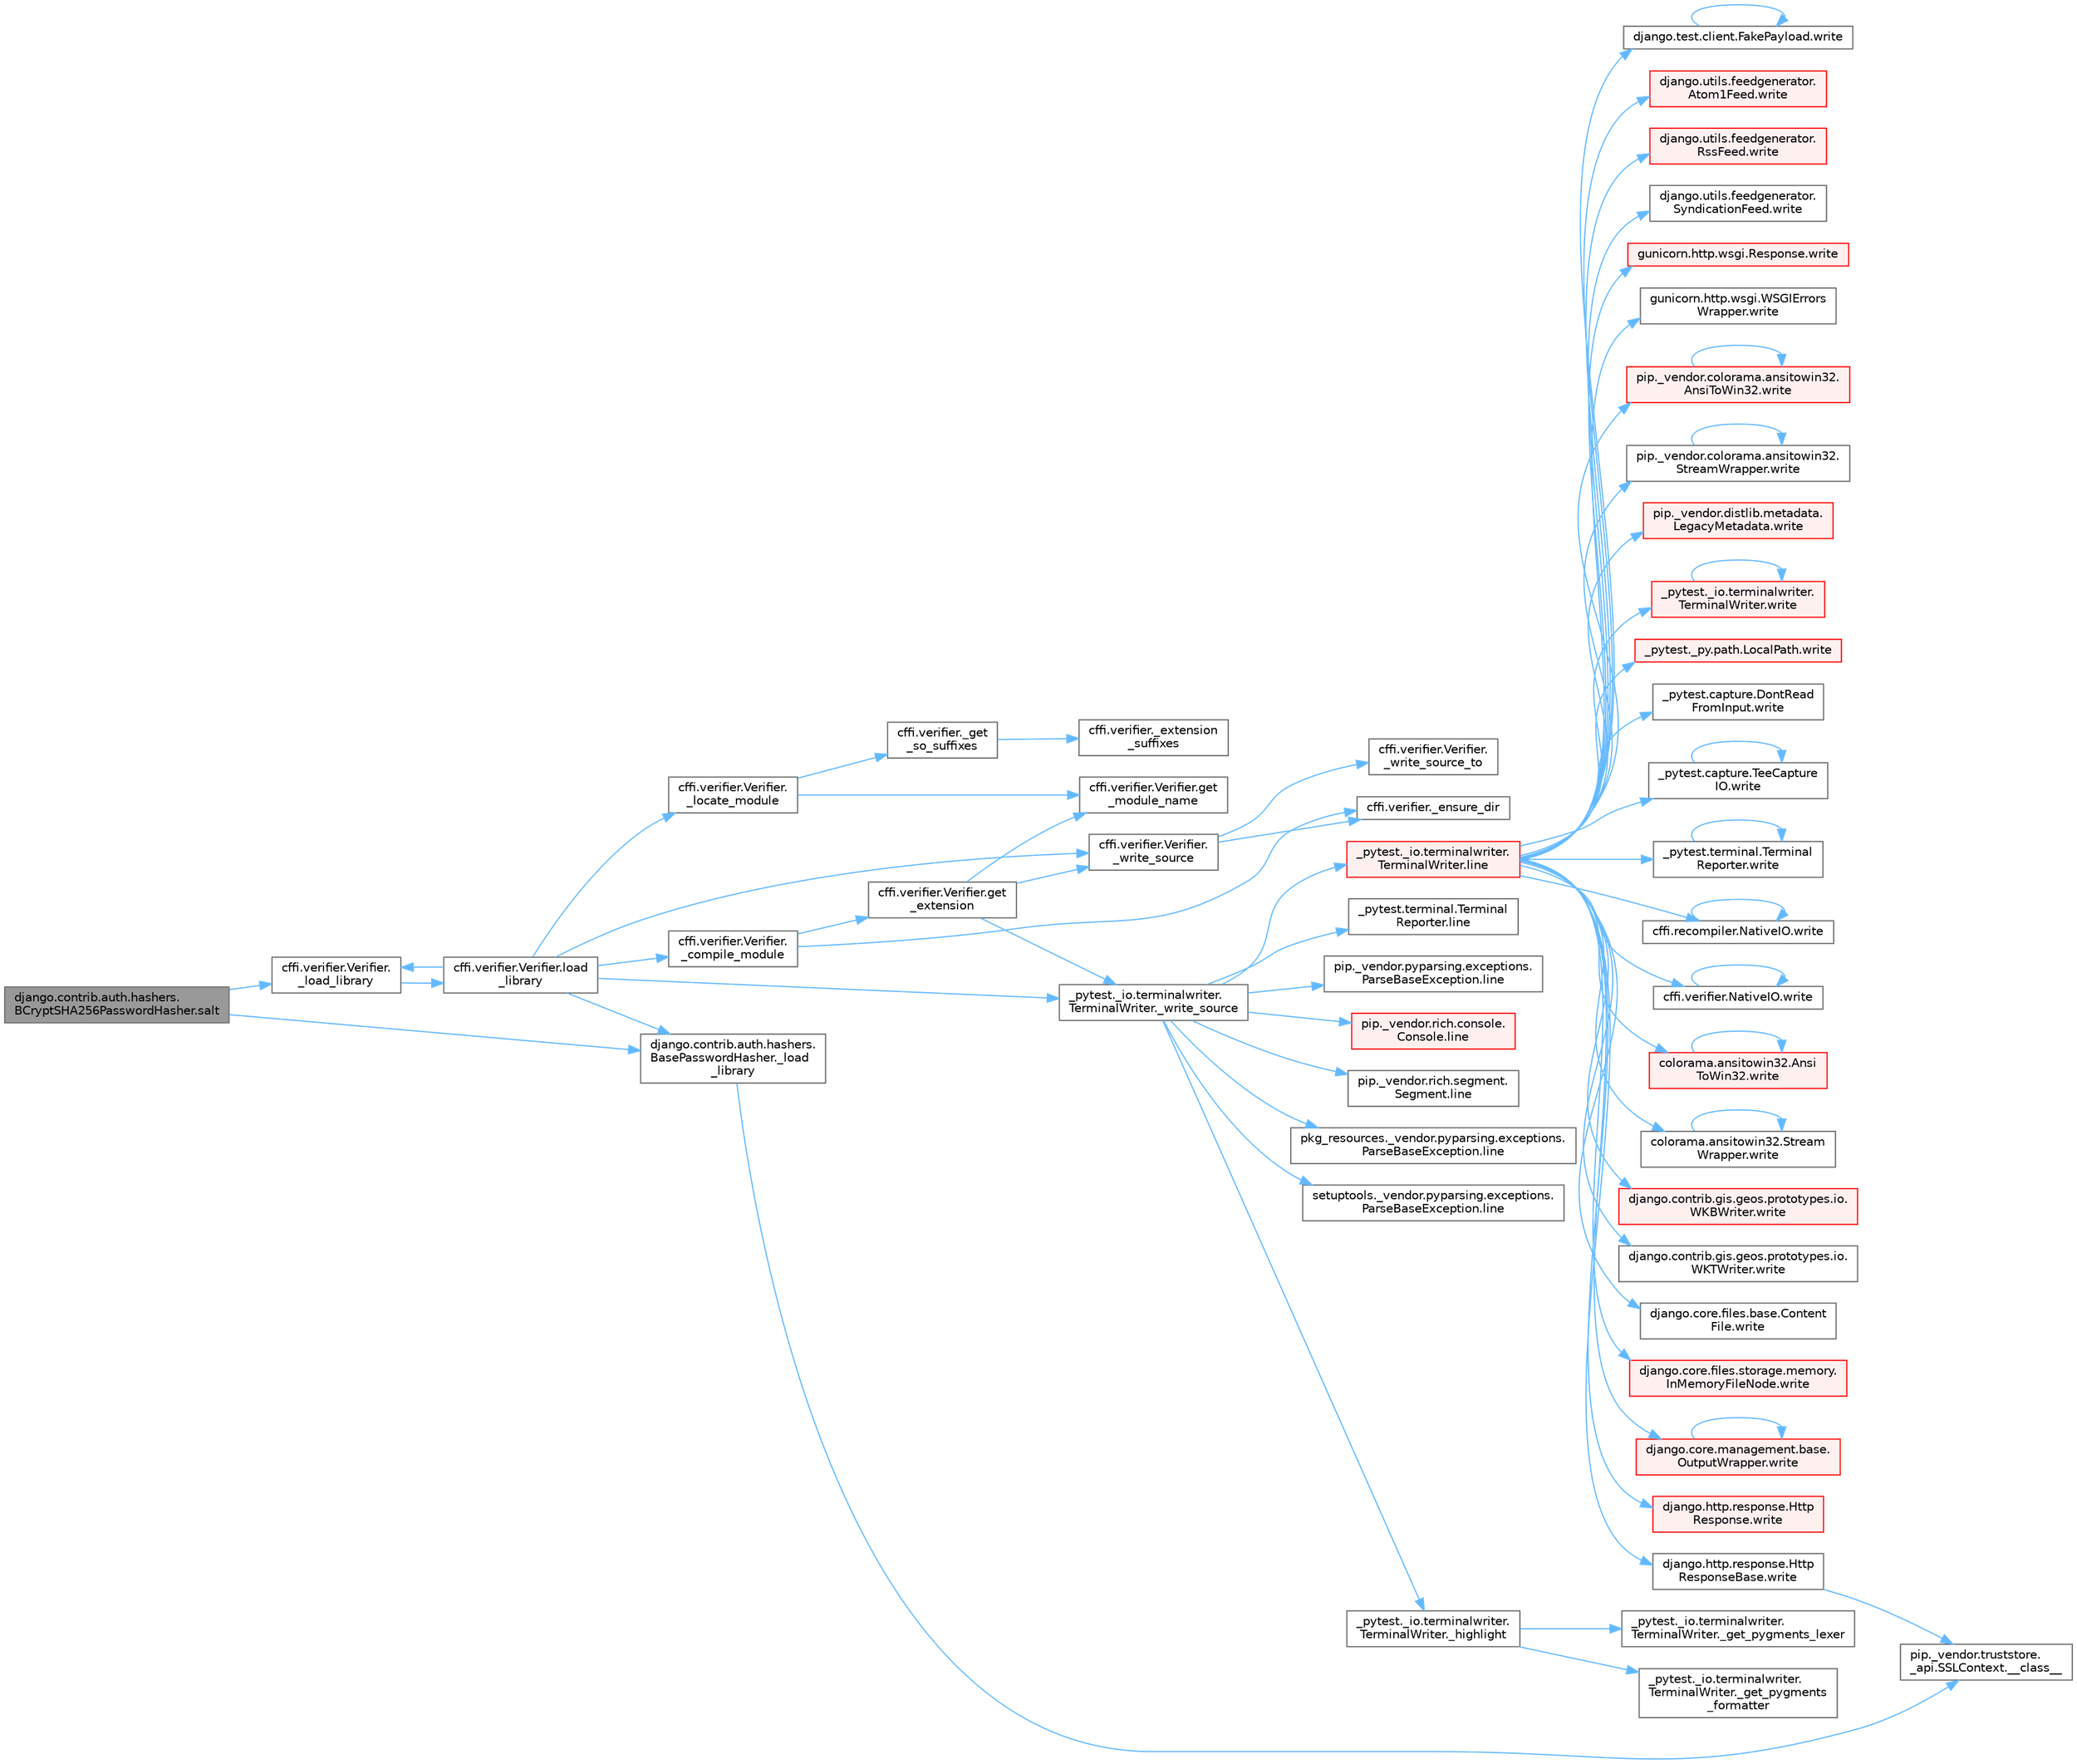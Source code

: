 digraph "django.contrib.auth.hashers.BCryptSHA256PasswordHasher.salt"
{
 // LATEX_PDF_SIZE
  bgcolor="transparent";
  edge [fontname=Helvetica,fontsize=10,labelfontname=Helvetica,labelfontsize=10];
  node [fontname=Helvetica,fontsize=10,shape=box,height=0.2,width=0.4];
  rankdir="LR";
  Node1 [id="Node000001",label="django.contrib.auth.hashers.\lBCryptSHA256PasswordHasher.salt",height=0.2,width=0.4,color="gray40", fillcolor="grey60", style="filled", fontcolor="black",tooltip=" "];
  Node1 -> Node2 [id="edge1_Node000001_Node000002",color="steelblue1",style="solid",tooltip=" "];
  Node2 [id="Node000002",label="cffi.verifier.Verifier.\l_load_library",height=0.2,width=0.4,color="grey40", fillcolor="white", style="filled",URL="$classcffi_1_1verifier_1_1_verifier.html#a9de40d4d3231a07d492a907359b11949",tooltip=" "];
  Node2 -> Node3 [id="edge2_Node000002_Node000003",color="steelblue1",style="solid",tooltip=" "];
  Node3 [id="Node000003",label="cffi.verifier.Verifier.load\l_library",height=0.2,width=0.4,color="grey40", fillcolor="white", style="filled",URL="$classcffi_1_1verifier_1_1_verifier.html#a3f4cc3b50c42913dd0d22dc233524f28",tooltip=" "];
  Node3 -> Node4 [id="edge3_Node000003_Node000004",color="steelblue1",style="solid",tooltip=" "];
  Node4 [id="Node000004",label="cffi.verifier.Verifier.\l_compile_module",height=0.2,width=0.4,color="grey40", fillcolor="white", style="filled",URL="$classcffi_1_1verifier_1_1_verifier.html#ae0d07806ff6796d142c1c6d28a035fdd",tooltip=" "];
  Node4 -> Node5 [id="edge4_Node000004_Node000005",color="steelblue1",style="solid",tooltip=" "];
  Node5 [id="Node000005",label="cffi.verifier._ensure_dir",height=0.2,width=0.4,color="grey40", fillcolor="white", style="filled",URL="$namespacecffi_1_1verifier.html#a387f62286f292e9ae257a61853f24fc3",tooltip=" "];
  Node4 -> Node6 [id="edge5_Node000004_Node000006",color="steelblue1",style="solid",tooltip=" "];
  Node6 [id="Node000006",label="cffi.verifier.Verifier.get\l_extension",height=0.2,width=0.4,color="grey40", fillcolor="white", style="filled",URL="$classcffi_1_1verifier_1_1_verifier.html#af447ee2fbeadedce4b28f517cfb048da",tooltip=" "];
  Node6 -> Node7 [id="edge6_Node000006_Node000007",color="steelblue1",style="solid",tooltip=" "];
  Node7 [id="Node000007",label="_pytest._io.terminalwriter.\lTerminalWriter._write_source",height=0.2,width=0.4,color="grey40", fillcolor="white", style="filled",URL="$class__pytest_1_1__io_1_1terminalwriter_1_1_terminal_writer.html#a3499a8fa1635a0661a3476582408a433",tooltip=" "];
  Node7 -> Node8 [id="edge7_Node000007_Node000008",color="steelblue1",style="solid",tooltip=" "];
  Node8 [id="Node000008",label="_pytest._io.terminalwriter.\lTerminalWriter._highlight",height=0.2,width=0.4,color="grey40", fillcolor="white", style="filled",URL="$class__pytest_1_1__io_1_1terminalwriter_1_1_terminal_writer.html#ad65e7c329139730e9680203e1f40c437",tooltip=" "];
  Node8 -> Node9 [id="edge8_Node000008_Node000009",color="steelblue1",style="solid",tooltip=" "];
  Node9 [id="Node000009",label="_pytest._io.terminalwriter.\lTerminalWriter._get_pygments\l_formatter",height=0.2,width=0.4,color="grey40", fillcolor="white", style="filled",URL="$class__pytest_1_1__io_1_1terminalwriter_1_1_terminal_writer.html#aaf4000da9f62325999edfa7a6db952d2",tooltip=" "];
  Node8 -> Node10 [id="edge9_Node000008_Node000010",color="steelblue1",style="solid",tooltip=" "];
  Node10 [id="Node000010",label="_pytest._io.terminalwriter.\lTerminalWriter._get_pygments_lexer",height=0.2,width=0.4,color="grey40", fillcolor="white", style="filled",URL="$class__pytest_1_1__io_1_1terminalwriter_1_1_terminal_writer.html#aa8412a911c131afbc858bdce60d75da0",tooltip=" "];
  Node7 -> Node11 [id="edge10_Node000007_Node000011",color="steelblue1",style="solid",tooltip=" "];
  Node11 [id="Node000011",label="_pytest._io.terminalwriter.\lTerminalWriter.line",height=0.2,width=0.4,color="red", fillcolor="#FFF0F0", style="filled",URL="$class__pytest_1_1__io_1_1terminalwriter_1_1_terminal_writer.html#a70c206b6c71b946771673c95d93d5d5a",tooltip=" "];
  Node11 -> Node12 [id="edge11_Node000011_Node000012",color="steelblue1",style="solid",tooltip=" "];
  Node12 [id="Node000012",label="_pytest._io.terminalwriter.\lTerminalWriter.write",height=0.2,width=0.4,color="red", fillcolor="#FFF0F0", style="filled",URL="$class__pytest_1_1__io_1_1terminalwriter_1_1_terminal_writer.html#ab011b237aec5bafbe3761ee6eceaa5b1",tooltip=" "];
  Node12 -> Node12 [id="edge12_Node000012_Node000012",color="steelblue1",style="solid",tooltip=" "];
  Node11 -> Node3957 [id="edge13_Node000011_Node003957",color="steelblue1",style="solid",tooltip=" "];
  Node3957 [id="Node003957",label="_pytest._py.path.LocalPath.write",height=0.2,width=0.4,color="red", fillcolor="#FFF0F0", style="filled",URL="$class__pytest_1_1__py_1_1path_1_1_local_path.html#a8f782fcf3e7b991a42259724f3d25de2",tooltip=" "];
  Node11 -> Node3958 [id="edge14_Node000011_Node003958",color="steelblue1",style="solid",tooltip=" "];
  Node3958 [id="Node003958",label="_pytest.capture.DontRead\lFromInput.write",height=0.2,width=0.4,color="grey40", fillcolor="white", style="filled",URL="$class__pytest_1_1capture_1_1_dont_read_from_input.html#a406eef5fc6e2a689e4095b418e34258e",tooltip=" "];
  Node11 -> Node3959 [id="edge15_Node000011_Node003959",color="steelblue1",style="solid",tooltip=" "];
  Node3959 [id="Node003959",label="_pytest.capture.TeeCapture\lIO.write",height=0.2,width=0.4,color="grey40", fillcolor="white", style="filled",URL="$class__pytest_1_1capture_1_1_tee_capture_i_o.html#ad2ae68f89adb705539b1f510ac1d2a06",tooltip=" "];
  Node3959 -> Node3959 [id="edge16_Node003959_Node003959",color="steelblue1",style="solid",tooltip=" "];
  Node11 -> Node3960 [id="edge17_Node000011_Node003960",color="steelblue1",style="solid",tooltip=" "];
  Node3960 [id="Node003960",label="_pytest.terminal.Terminal\lReporter.write",height=0.2,width=0.4,color="grey40", fillcolor="white", style="filled",URL="$class__pytest_1_1terminal_1_1_terminal_reporter.html#a6a83fce851fa9dfdc476bc6fb0d4595b",tooltip=" "];
  Node3960 -> Node3960 [id="edge18_Node003960_Node003960",color="steelblue1",style="solid",tooltip=" "];
  Node11 -> Node3961 [id="edge19_Node000011_Node003961",color="steelblue1",style="solid",tooltip=" "];
  Node3961 [id="Node003961",label="cffi.recompiler.NativeIO.write",height=0.2,width=0.4,color="grey40", fillcolor="white", style="filled",URL="$classcffi_1_1recompiler_1_1_native_i_o.html#a179e7b41f653f51024a2cc98ad72cbbe",tooltip=" "];
  Node3961 -> Node3961 [id="edge20_Node003961_Node003961",color="steelblue1",style="solid",tooltip=" "];
  Node11 -> Node3962 [id="edge21_Node000011_Node003962",color="steelblue1",style="solid",tooltip=" "];
  Node3962 [id="Node003962",label="cffi.verifier.NativeIO.write",height=0.2,width=0.4,color="grey40", fillcolor="white", style="filled",URL="$classcffi_1_1verifier_1_1_native_i_o.html#a9f02f1e437c53293db7389ce253ee238",tooltip=" "];
  Node3962 -> Node3962 [id="edge22_Node003962_Node003962",color="steelblue1",style="solid",tooltip=" "];
  Node11 -> Node3963 [id="edge23_Node000011_Node003963",color="steelblue1",style="solid",tooltip=" "];
  Node3963 [id="Node003963",label="colorama.ansitowin32.Ansi\lToWin32.write",height=0.2,width=0.4,color="red", fillcolor="#FFF0F0", style="filled",URL="$classcolorama_1_1ansitowin32_1_1_ansi_to_win32.html#abadac90e6f0a5a03cecdc6f254eca7d8",tooltip=" "];
  Node3963 -> Node3963 [id="edge24_Node003963_Node003963",color="steelblue1",style="solid",tooltip=" "];
  Node11 -> Node3985 [id="edge25_Node000011_Node003985",color="steelblue1",style="solid",tooltip=" "];
  Node3985 [id="Node003985",label="colorama.ansitowin32.Stream\lWrapper.write",height=0.2,width=0.4,color="grey40", fillcolor="white", style="filled",URL="$classcolorama_1_1ansitowin32_1_1_stream_wrapper.html#a551910ddf0a34dde1db2a38e00b789d4",tooltip=" "];
  Node3985 -> Node3985 [id="edge26_Node003985_Node003985",color="steelblue1",style="solid",tooltip=" "];
  Node11 -> Node3986 [id="edge27_Node000011_Node003986",color="steelblue1",style="solid",tooltip=" "];
  Node3986 [id="Node003986",label="django.contrib.gis.geos.prototypes.io.\lWKBWriter.write",height=0.2,width=0.4,color="red", fillcolor="#FFF0F0", style="filled",URL="$classdjango_1_1contrib_1_1gis_1_1geos_1_1prototypes_1_1io_1_1_w_k_b_writer.html#a2cdc902d36a57ba6070e70570ca85c55",tooltip=" "];
  Node11 -> Node3988 [id="edge28_Node000011_Node003988",color="steelblue1",style="solid",tooltip=" "];
  Node3988 [id="Node003988",label="django.contrib.gis.geos.prototypes.io.\lWKTWriter.write",height=0.2,width=0.4,color="grey40", fillcolor="white", style="filled",URL="$classdjango_1_1contrib_1_1gis_1_1geos_1_1prototypes_1_1io_1_1_w_k_t_writer.html#a8c54e53507e3f6193ce7a36c8f977370",tooltip=" "];
  Node11 -> Node3989 [id="edge29_Node000011_Node003989",color="steelblue1",style="solid",tooltip=" "];
  Node3989 [id="Node003989",label="django.core.files.base.Content\lFile.write",height=0.2,width=0.4,color="grey40", fillcolor="white", style="filled",URL="$classdjango_1_1core_1_1files_1_1base_1_1_content_file.html#a5777a08a5be02c055680c8bcbb235c61",tooltip=" "];
  Node11 -> Node3990 [id="edge30_Node000011_Node003990",color="steelblue1",style="solid",tooltip=" "];
  Node3990 [id="Node003990",label="django.core.files.storage.memory.\lInMemoryFileNode.write",height=0.2,width=0.4,color="red", fillcolor="#FFF0F0", style="filled",URL="$classdjango_1_1core_1_1files_1_1storage_1_1memory_1_1_in_memory_file_node.html#a0e630c96ce4523b3fbd453fa5789bc9e",tooltip=" "];
  Node11 -> Node3992 [id="edge31_Node000011_Node003992",color="steelblue1",style="solid",tooltip=" "];
  Node3992 [id="Node003992",label="django.core.management.base.\lOutputWrapper.write",height=0.2,width=0.4,color="red", fillcolor="#FFF0F0", style="filled",URL="$classdjango_1_1core_1_1management_1_1base_1_1_output_wrapper.html#a3577d4a5a7af3c1c66cfdfa3a5bd8a15",tooltip=" "];
  Node3992 -> Node3992 [id="edge32_Node003992_Node003992",color="steelblue1",style="solid",tooltip=" "];
  Node11 -> Node4007 [id="edge33_Node000011_Node004007",color="steelblue1",style="solid",tooltip=" "];
  Node4007 [id="Node004007",label="django.http.response.Http\lResponse.write",height=0.2,width=0.4,color="red", fillcolor="#FFF0F0", style="filled",URL="$classdjango_1_1http_1_1response_1_1_http_response.html#ac159fb36270c736cfc19334cd8350091",tooltip=" "];
  Node11 -> Node4008 [id="edge34_Node000011_Node004008",color="steelblue1",style="solid",tooltip=" "];
  Node4008 [id="Node004008",label="django.http.response.Http\lResponseBase.write",height=0.2,width=0.4,color="grey40", fillcolor="white", style="filled",URL="$classdjango_1_1http_1_1response_1_1_http_response_base.html#a4be34840707dfbb85170d7339d758dc1",tooltip=" "];
  Node4008 -> Node29 [id="edge35_Node004008_Node000029",color="steelblue1",style="solid",tooltip=" "];
  Node29 [id="Node000029",label="pip._vendor.truststore.\l_api.SSLContext.__class__",height=0.2,width=0.4,color="grey40", fillcolor="white", style="filled",URL="$classpip_1_1__vendor_1_1truststore_1_1__api_1_1_s_s_l_context.html#a530861514f31eabaa3f513557d6e66de",tooltip=" "];
  Node11 -> Node4009 [id="edge36_Node000011_Node004009",color="steelblue1",style="solid",tooltip=" "];
  Node4009 [id="Node004009",label="django.test.client.FakePayload.write",height=0.2,width=0.4,color="grey40", fillcolor="white", style="filled",URL="$classdjango_1_1test_1_1client_1_1_fake_payload.html#a6a1dca1b58f77e75800bc2d738d3fd7e",tooltip=" "];
  Node4009 -> Node4009 [id="edge37_Node004009_Node004009",color="steelblue1",style="solid",tooltip=" "];
  Node11 -> Node4010 [id="edge38_Node000011_Node004010",color="steelblue1",style="solid",tooltip=" "];
  Node4010 [id="Node004010",label="django.utils.feedgenerator.\lAtom1Feed.write",height=0.2,width=0.4,color="red", fillcolor="#FFF0F0", style="filled",URL="$classdjango_1_1utils_1_1feedgenerator_1_1_atom1_feed.html#afbf5b931a75be201e339b64a8aa46119",tooltip=" "];
  Node11 -> Node4061 [id="edge39_Node000011_Node004061",color="steelblue1",style="solid",tooltip=" "];
  Node4061 [id="Node004061",label="django.utils.feedgenerator.\lRssFeed.write",height=0.2,width=0.4,color="red", fillcolor="#FFF0F0", style="filled",URL="$classdjango_1_1utils_1_1feedgenerator_1_1_rss_feed.html#a63ea2926c2c773e874f51ced997a2618",tooltip=" "];
  Node11 -> Node4066 [id="edge40_Node000011_Node004066",color="steelblue1",style="solid",tooltip=" "];
  Node4066 [id="Node004066",label="django.utils.feedgenerator.\lSyndicationFeed.write",height=0.2,width=0.4,color="grey40", fillcolor="white", style="filled",URL="$classdjango_1_1utils_1_1feedgenerator_1_1_syndication_feed.html#a8b6aa844d6a12751a6d67fe6a2e58ebb",tooltip=" "];
  Node11 -> Node4067 [id="edge41_Node000011_Node004067",color="steelblue1",style="solid",tooltip=" "];
  Node4067 [id="Node004067",label="gunicorn.http.wsgi.Response.write",height=0.2,width=0.4,color="red", fillcolor="#FFF0F0", style="filled",URL="$classgunicorn_1_1http_1_1wsgi_1_1_response.html#a125ec803f25529604c0cbf2177de8951",tooltip=" "];
  Node11 -> Node4068 [id="edge42_Node000011_Node004068",color="steelblue1",style="solid",tooltip=" "];
  Node4068 [id="Node004068",label="gunicorn.http.wsgi.WSGIErrors\lWrapper.write",height=0.2,width=0.4,color="grey40", fillcolor="white", style="filled",URL="$classgunicorn_1_1http_1_1wsgi_1_1_w_s_g_i_errors_wrapper.html#a7dabeb0732ba57e770de5e6c297cbfba",tooltip=" "];
  Node11 -> Node3972 [id="edge43_Node000011_Node003972",color="steelblue1",style="solid",tooltip=" "];
  Node3972 [id="Node003972",label="pip._vendor.colorama.ansitowin32.\lAnsiToWin32.write",height=0.2,width=0.4,color="red", fillcolor="#FFF0F0", style="filled",URL="$classpip_1_1__vendor_1_1colorama_1_1ansitowin32_1_1_ansi_to_win32.html#aaeb0baf104470a2dfb282dce019b45e4",tooltip=" "];
  Node3972 -> Node3972 [id="edge44_Node003972_Node003972",color="steelblue1",style="solid",tooltip=" "];
  Node11 -> Node4069 [id="edge45_Node000011_Node004069",color="steelblue1",style="solid",tooltip=" "];
  Node4069 [id="Node004069",label="pip._vendor.colorama.ansitowin32.\lStreamWrapper.write",height=0.2,width=0.4,color="grey40", fillcolor="white", style="filled",URL="$classpip_1_1__vendor_1_1colorama_1_1ansitowin32_1_1_stream_wrapper.html#aa47f76b442f79d6ff416b7b941fc274e",tooltip=" "];
  Node4069 -> Node4069 [id="edge46_Node004069_Node004069",color="steelblue1",style="solid",tooltip=" "];
  Node11 -> Node4070 [id="edge47_Node000011_Node004070",color="steelblue1",style="solid",tooltip=" "];
  Node4070 [id="Node004070",label="pip._vendor.distlib.metadata.\lLegacyMetadata.write",height=0.2,width=0.4,color="red", fillcolor="#FFF0F0", style="filled",URL="$classpip_1_1__vendor_1_1distlib_1_1metadata_1_1_legacy_metadata.html#af3423aeacce2739a48b38815d4ba89be",tooltip=" "];
  Node7 -> Node35 [id="edge48_Node000007_Node000035",color="steelblue1",style="solid",tooltip=" "];
  Node35 [id="Node000035",label="_pytest.terminal.Terminal\lReporter.line",height=0.2,width=0.4,color="grey40", fillcolor="white", style="filled",URL="$class__pytest_1_1terminal_1_1_terminal_reporter.html#a93c0c8ead6fc609ded513a82b16b30d6",tooltip=" "];
  Node7 -> Node36 [id="edge49_Node000007_Node000036",color="steelblue1",style="solid",tooltip=" "];
  Node36 [id="Node000036",label="pip._vendor.pyparsing.exceptions.\lParseBaseException.line",height=0.2,width=0.4,color="grey40", fillcolor="white", style="filled",URL="$classpip_1_1__vendor_1_1pyparsing_1_1exceptions_1_1_parse_base_exception.html#aa2329017443b8e4ac6f0415a61e18938",tooltip=" "];
  Node7 -> Node37 [id="edge50_Node000007_Node000037",color="steelblue1",style="solid",tooltip=" "];
  Node37 [id="Node000037",label="pip._vendor.rich.console.\lConsole.line",height=0.2,width=0.4,color="red", fillcolor="#FFF0F0", style="filled",URL="$classpip_1_1__vendor_1_1rich_1_1console_1_1_console.html#a41d951735692dcacd03f429df410629c",tooltip=" "];
  Node7 -> Node4513 [id="edge51_Node000007_Node004513",color="steelblue1",style="solid",tooltip=" "];
  Node4513 [id="Node004513",label="pip._vendor.rich.segment.\lSegment.line",height=0.2,width=0.4,color="grey40", fillcolor="white", style="filled",URL="$classpip_1_1__vendor_1_1rich_1_1segment_1_1_segment.html#a1d04079b7b56d7149c9f695a7005053c",tooltip=" "];
  Node7 -> Node4514 [id="edge52_Node000007_Node004514",color="steelblue1",style="solid",tooltip=" "];
  Node4514 [id="Node004514",label="pkg_resources._vendor.pyparsing.exceptions.\lParseBaseException.line",height=0.2,width=0.4,color="grey40", fillcolor="white", style="filled",URL="$classpkg__resources_1_1__vendor_1_1pyparsing_1_1exceptions_1_1_parse_base_exception.html#a0008de93649d601aee59f9355b7db231",tooltip=" "];
  Node7 -> Node4515 [id="edge53_Node000007_Node004515",color="steelblue1",style="solid",tooltip=" "];
  Node4515 [id="Node004515",label="setuptools._vendor.pyparsing.exceptions.\lParseBaseException.line",height=0.2,width=0.4,color="grey40", fillcolor="white", style="filled",URL="$classsetuptools_1_1__vendor_1_1pyparsing_1_1exceptions_1_1_parse_base_exception.html#ac4e957463d1b83df668df7d619160a90",tooltip=" "];
  Node6 -> Node4520 [id="edge54_Node000006_Node004520",color="steelblue1",style="solid",tooltip=" "];
  Node4520 [id="Node004520",label="cffi.verifier.Verifier.\l_write_source",height=0.2,width=0.4,color="grey40", fillcolor="white", style="filled",URL="$classcffi_1_1verifier_1_1_verifier.html#a1aa61152a52d10127b522cceb0efb670",tooltip=" "];
  Node4520 -> Node5 [id="edge55_Node004520_Node000005",color="steelblue1",style="solid",tooltip=" "];
  Node4520 -> Node4521 [id="edge56_Node004520_Node004521",color="steelblue1",style="solid",tooltip=" "];
  Node4521 [id="Node004521",label="cffi.verifier.Verifier.\l_write_source_to",height=0.2,width=0.4,color="grey40", fillcolor="white", style="filled",URL="$classcffi_1_1verifier_1_1_verifier.html#aaf83e04142623e7ccf2460965006aed5",tooltip=" "];
  Node6 -> Node4522 [id="edge57_Node000006_Node004522",color="steelblue1",style="solid",tooltip=" "];
  Node4522 [id="Node004522",label="cffi.verifier.Verifier.get\l_module_name",height=0.2,width=0.4,color="grey40", fillcolor="white", style="filled",URL="$classcffi_1_1verifier_1_1_verifier.html#a16bf645476a21883a1dd15847720c4f6",tooltip=" "];
  Node3 -> Node2 [id="edge58_Node000003_Node000002",color="steelblue1",style="solid",tooltip=" "];
  Node3 -> Node257 [id="edge59_Node000003_Node000257",color="steelblue1",style="solid",tooltip=" "];
  Node257 [id="Node000257",label="django.contrib.auth.hashers.\lBasePasswordHasher._load\l_library",height=0.2,width=0.4,color="grey40", fillcolor="white", style="filled",URL="$classdjango_1_1contrib_1_1auth_1_1hashers_1_1_base_password_hasher.html#a82f689954acb14224d7004fdfacd0583",tooltip=" "];
  Node257 -> Node29 [id="edge60_Node000257_Node000029",color="steelblue1",style="solid",tooltip=" "];
  Node3 -> Node4523 [id="edge61_Node000003_Node004523",color="steelblue1",style="solid",tooltip=" "];
  Node4523 [id="Node004523",label="cffi.verifier.Verifier.\l_locate_module",height=0.2,width=0.4,color="grey40", fillcolor="white", style="filled",URL="$classcffi_1_1verifier_1_1_verifier.html#a39fa84e0d7f74e88dafcf2cad0c5cd39",tooltip=" "];
  Node4523 -> Node4524 [id="edge62_Node004523_Node004524",color="steelblue1",style="solid",tooltip=" "];
  Node4524 [id="Node004524",label="cffi.verifier._get\l_so_suffixes",height=0.2,width=0.4,color="grey40", fillcolor="white", style="filled",URL="$namespacecffi_1_1verifier.html#ac4e9c5c666bea7c6d94fadadeee03482",tooltip=" "];
  Node4524 -> Node4525 [id="edge63_Node004524_Node004525",color="steelblue1",style="solid",tooltip=" "];
  Node4525 [id="Node004525",label="cffi.verifier._extension\l_suffixes",height=0.2,width=0.4,color="grey40", fillcolor="white", style="filled",URL="$namespacecffi_1_1verifier.html#a5901c681dc00faa5b92d775cd792441a",tooltip=" "];
  Node4523 -> Node4522 [id="edge64_Node004523_Node004522",color="steelblue1",style="solid",tooltip=" "];
  Node3 -> Node7 [id="edge65_Node000003_Node000007",color="steelblue1",style="solid",tooltip=" "];
  Node3 -> Node4520 [id="edge66_Node000003_Node004520",color="steelblue1",style="solid",tooltip=" "];
  Node1 -> Node257 [id="edge67_Node000001_Node000257",color="steelblue1",style="solid",tooltip=" "];
}
